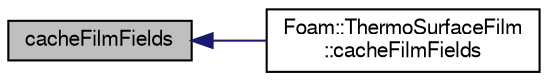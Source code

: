 digraph "cacheFilmFields"
{
  bgcolor="transparent";
  edge [fontname="FreeSans",fontsize="10",labelfontname="FreeSans",labelfontsize="10"];
  node [fontname="FreeSans",fontsize="10",shape=record];
  rankdir="LR";
  Node1 [label="cacheFilmFields",height=0.2,width=0.4,color="black", fillcolor="grey75", style="filled" fontcolor="black"];
  Node1 -> Node2 [dir="back",color="midnightblue",fontsize="10",style="solid",fontname="FreeSans"];
  Node2 [label="Foam::ThermoSurfaceFilm\l::cacheFilmFields",height=0.2,width=0.4,color="black",URL="$a02528.html#a7b1f5e291b5fcc2c999e62871d73d418",tooltip="Cache the film fields in preparation for injection. "];
}

